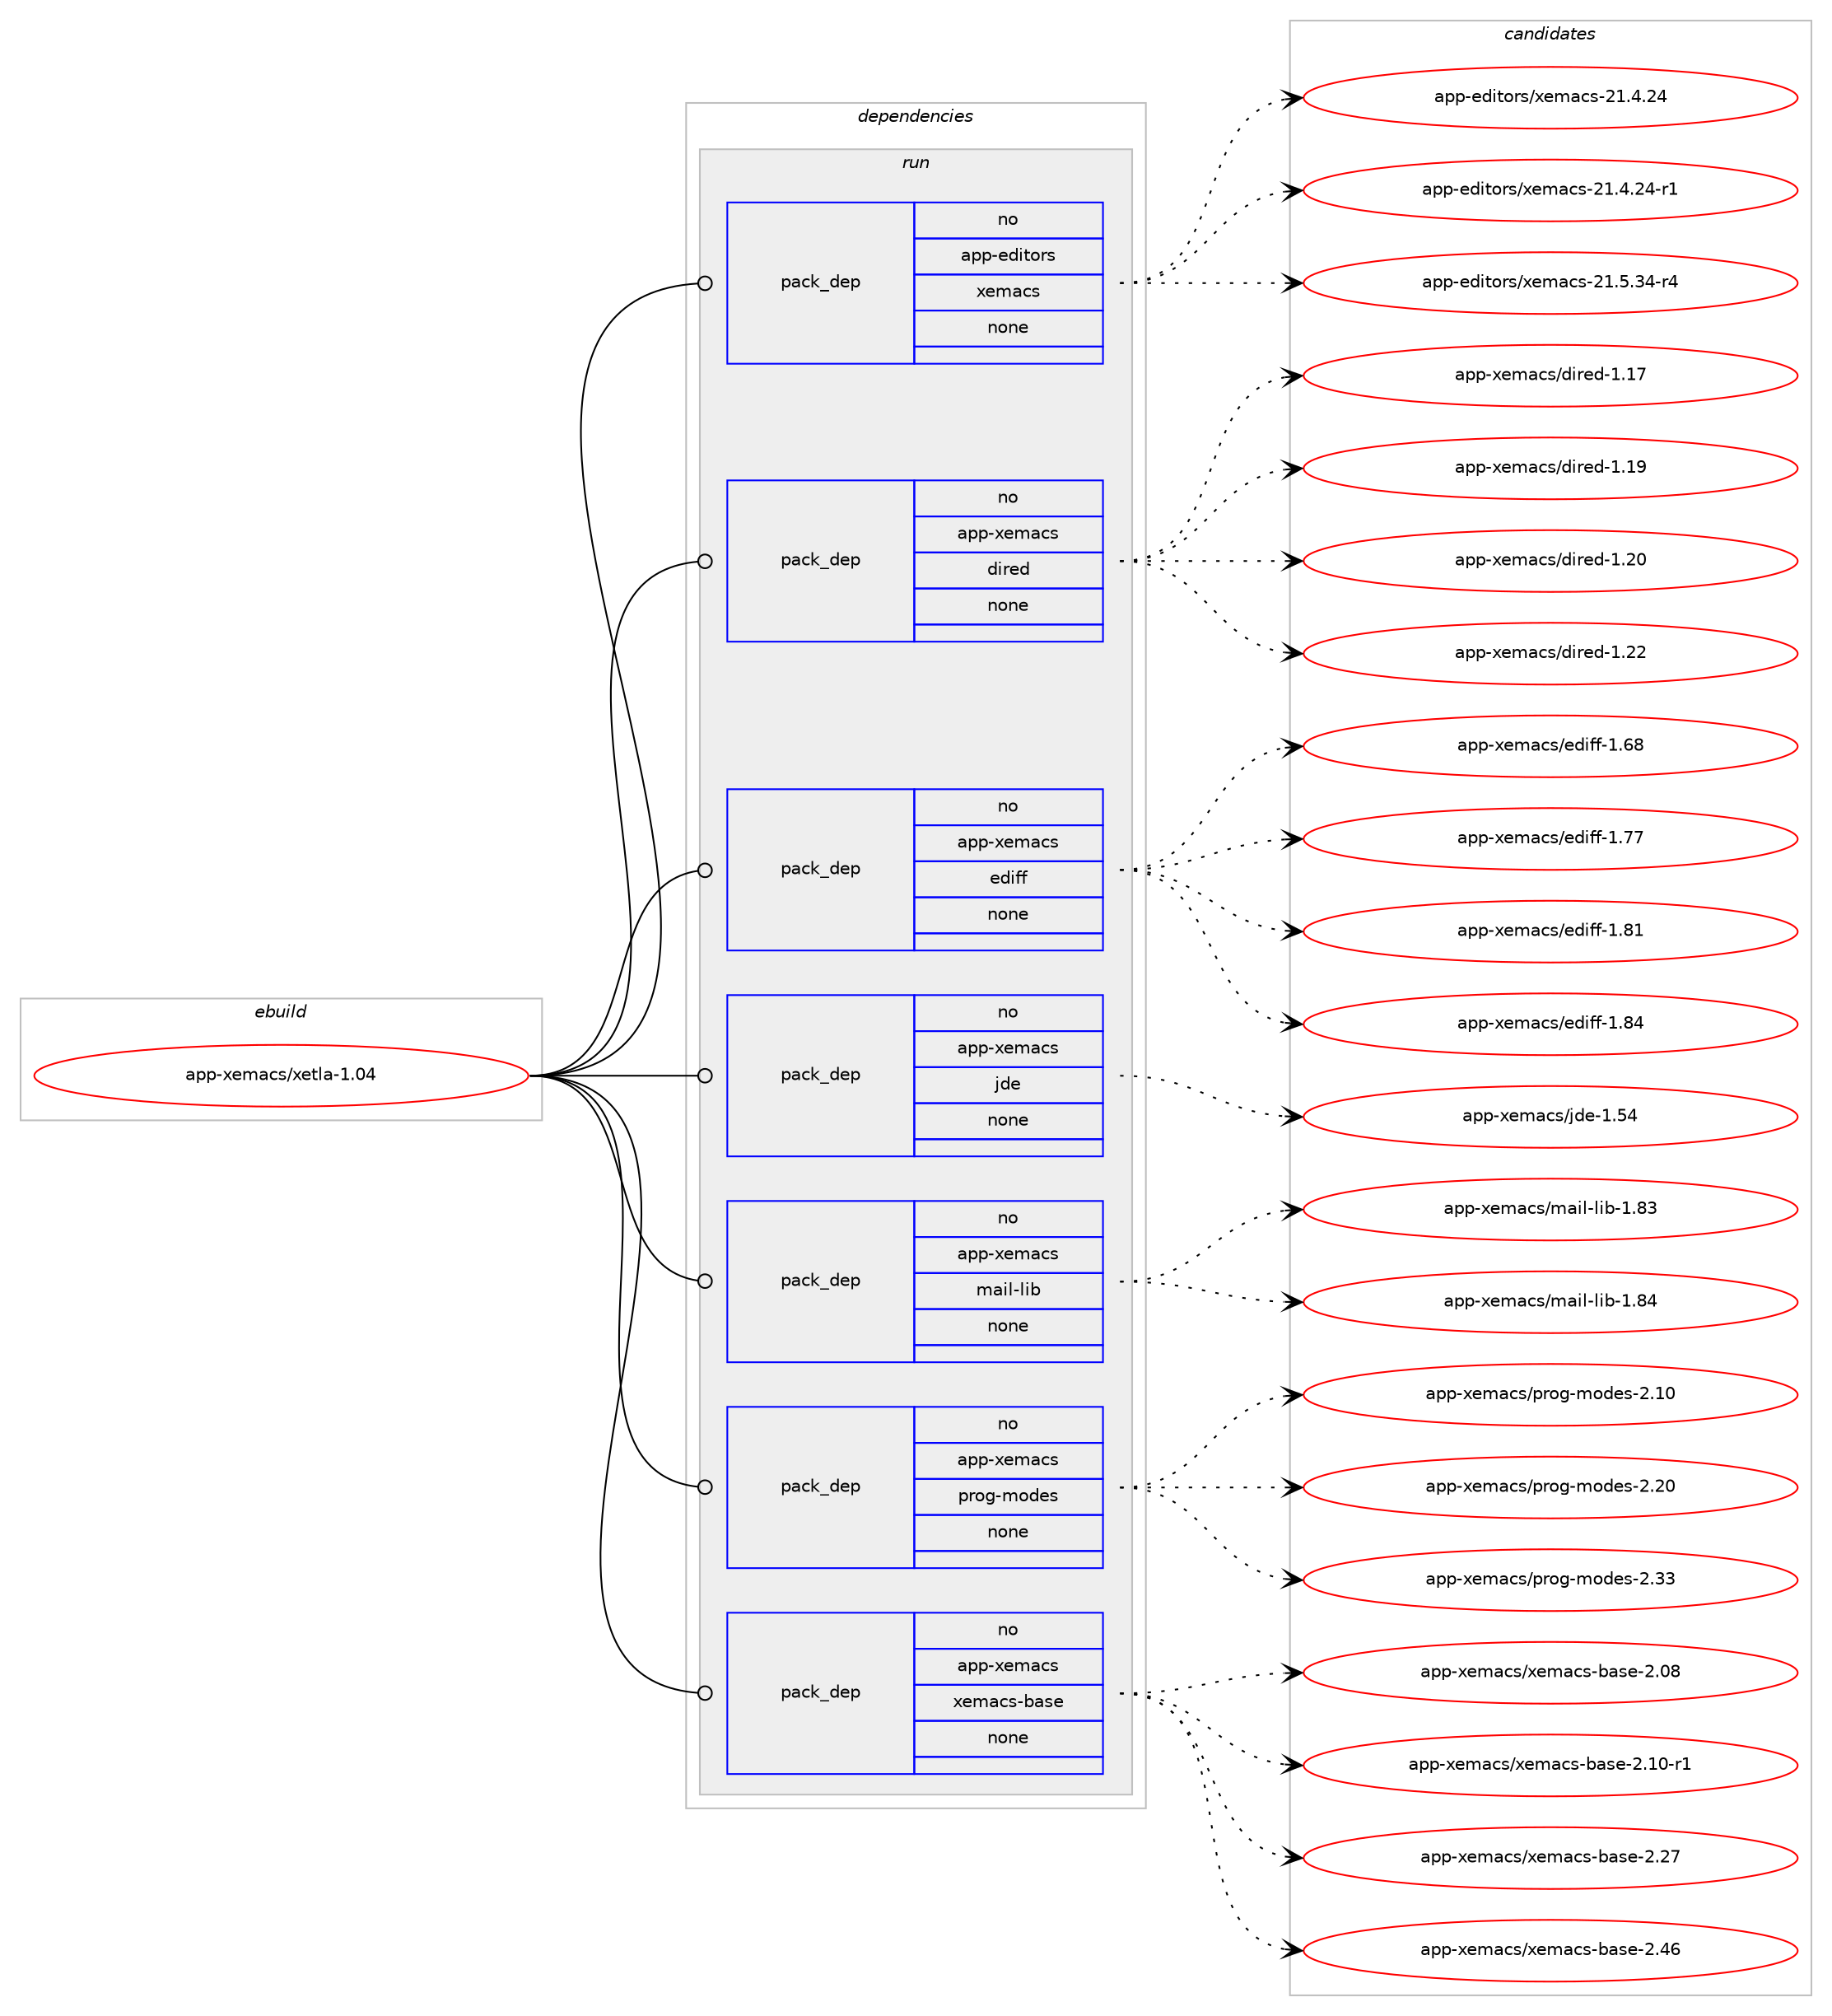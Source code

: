 digraph prolog {

# *************
# Graph options
# *************

newrank=true;
concentrate=true;
compound=true;
graph [rankdir=LR,fontname=Helvetica,fontsize=10,ranksep=1.5];#, ranksep=2.5, nodesep=0.2];
edge  [arrowhead=vee];
node  [fontname=Helvetica,fontsize=10];

# **********
# The ebuild
# **********

subgraph cluster_leftcol {
color=gray;
rank=same;
label=<<i>ebuild</i>>;
id [label="app-xemacs/xetla-1.04", color=red, width=4, href="../app-xemacs/xetla-1.04.svg"];
}

# ****************
# The dependencies
# ****************

subgraph cluster_midcol {
color=gray;
label=<<i>dependencies</i>>;
subgraph cluster_compile {
fillcolor="#eeeeee";
style=filled;
label=<<i>compile</i>>;
}
subgraph cluster_compileandrun {
fillcolor="#eeeeee";
style=filled;
label=<<i>compile and run</i>>;
}
subgraph cluster_run {
fillcolor="#eeeeee";
style=filled;
label=<<i>run</i>>;
subgraph pack384354 {
dependency516164 [label=<<TABLE BORDER="0" CELLBORDER="1" CELLSPACING="0" CELLPADDING="4" WIDTH="220"><TR><TD ROWSPAN="6" CELLPADDING="30">pack_dep</TD></TR><TR><TD WIDTH="110">no</TD></TR><TR><TD>app-editors</TD></TR><TR><TD>xemacs</TD></TR><TR><TD>none</TD></TR><TR><TD></TD></TR></TABLE>>, shape=none, color=blue];
}
id:e -> dependency516164:w [weight=20,style="solid",arrowhead="odot"];
subgraph pack384355 {
dependency516165 [label=<<TABLE BORDER="0" CELLBORDER="1" CELLSPACING="0" CELLPADDING="4" WIDTH="220"><TR><TD ROWSPAN="6" CELLPADDING="30">pack_dep</TD></TR><TR><TD WIDTH="110">no</TD></TR><TR><TD>app-xemacs</TD></TR><TR><TD>dired</TD></TR><TR><TD>none</TD></TR><TR><TD></TD></TR></TABLE>>, shape=none, color=blue];
}
id:e -> dependency516165:w [weight=20,style="solid",arrowhead="odot"];
subgraph pack384356 {
dependency516166 [label=<<TABLE BORDER="0" CELLBORDER="1" CELLSPACING="0" CELLPADDING="4" WIDTH="220"><TR><TD ROWSPAN="6" CELLPADDING="30">pack_dep</TD></TR><TR><TD WIDTH="110">no</TD></TR><TR><TD>app-xemacs</TD></TR><TR><TD>ediff</TD></TR><TR><TD>none</TD></TR><TR><TD></TD></TR></TABLE>>, shape=none, color=blue];
}
id:e -> dependency516166:w [weight=20,style="solid",arrowhead="odot"];
subgraph pack384357 {
dependency516167 [label=<<TABLE BORDER="0" CELLBORDER="1" CELLSPACING="0" CELLPADDING="4" WIDTH="220"><TR><TD ROWSPAN="6" CELLPADDING="30">pack_dep</TD></TR><TR><TD WIDTH="110">no</TD></TR><TR><TD>app-xemacs</TD></TR><TR><TD>jde</TD></TR><TR><TD>none</TD></TR><TR><TD></TD></TR></TABLE>>, shape=none, color=blue];
}
id:e -> dependency516167:w [weight=20,style="solid",arrowhead="odot"];
subgraph pack384358 {
dependency516168 [label=<<TABLE BORDER="0" CELLBORDER="1" CELLSPACING="0" CELLPADDING="4" WIDTH="220"><TR><TD ROWSPAN="6" CELLPADDING="30">pack_dep</TD></TR><TR><TD WIDTH="110">no</TD></TR><TR><TD>app-xemacs</TD></TR><TR><TD>mail-lib</TD></TR><TR><TD>none</TD></TR><TR><TD></TD></TR></TABLE>>, shape=none, color=blue];
}
id:e -> dependency516168:w [weight=20,style="solid",arrowhead="odot"];
subgraph pack384359 {
dependency516169 [label=<<TABLE BORDER="0" CELLBORDER="1" CELLSPACING="0" CELLPADDING="4" WIDTH="220"><TR><TD ROWSPAN="6" CELLPADDING="30">pack_dep</TD></TR><TR><TD WIDTH="110">no</TD></TR><TR><TD>app-xemacs</TD></TR><TR><TD>prog-modes</TD></TR><TR><TD>none</TD></TR><TR><TD></TD></TR></TABLE>>, shape=none, color=blue];
}
id:e -> dependency516169:w [weight=20,style="solid",arrowhead="odot"];
subgraph pack384360 {
dependency516170 [label=<<TABLE BORDER="0" CELLBORDER="1" CELLSPACING="0" CELLPADDING="4" WIDTH="220"><TR><TD ROWSPAN="6" CELLPADDING="30">pack_dep</TD></TR><TR><TD WIDTH="110">no</TD></TR><TR><TD>app-xemacs</TD></TR><TR><TD>xemacs-base</TD></TR><TR><TD>none</TD></TR><TR><TD></TD></TR></TABLE>>, shape=none, color=blue];
}
id:e -> dependency516170:w [weight=20,style="solid",arrowhead="odot"];
}
}

# **************
# The candidates
# **************

subgraph cluster_choices {
rank=same;
color=gray;
label=<<i>candidates</i>>;

subgraph choice384354 {
color=black;
nodesep=1;
choice97112112451011001051161111141154712010110997991154550494652465052 [label="app-editors/xemacs-21.4.24", color=red, width=4,href="../app-editors/xemacs-21.4.24.svg"];
choice971121124510110010511611111411547120101109979911545504946524650524511449 [label="app-editors/xemacs-21.4.24-r1", color=red, width=4,href="../app-editors/xemacs-21.4.24-r1.svg"];
choice971121124510110010511611111411547120101109979911545504946534651524511452 [label="app-editors/xemacs-21.5.34-r4", color=red, width=4,href="../app-editors/xemacs-21.5.34-r4.svg"];
dependency516164:e -> choice97112112451011001051161111141154712010110997991154550494652465052:w [style=dotted,weight="100"];
dependency516164:e -> choice971121124510110010511611111411547120101109979911545504946524650524511449:w [style=dotted,weight="100"];
dependency516164:e -> choice971121124510110010511611111411547120101109979911545504946534651524511452:w [style=dotted,weight="100"];
}
subgraph choice384355 {
color=black;
nodesep=1;
choice97112112451201011099799115471001051141011004549464955 [label="app-xemacs/dired-1.17", color=red, width=4,href="../app-xemacs/dired-1.17.svg"];
choice97112112451201011099799115471001051141011004549464957 [label="app-xemacs/dired-1.19", color=red, width=4,href="../app-xemacs/dired-1.19.svg"];
choice97112112451201011099799115471001051141011004549465048 [label="app-xemacs/dired-1.20", color=red, width=4,href="../app-xemacs/dired-1.20.svg"];
choice97112112451201011099799115471001051141011004549465050 [label="app-xemacs/dired-1.22", color=red, width=4,href="../app-xemacs/dired-1.22.svg"];
dependency516165:e -> choice97112112451201011099799115471001051141011004549464955:w [style=dotted,weight="100"];
dependency516165:e -> choice97112112451201011099799115471001051141011004549464957:w [style=dotted,weight="100"];
dependency516165:e -> choice97112112451201011099799115471001051141011004549465048:w [style=dotted,weight="100"];
dependency516165:e -> choice97112112451201011099799115471001051141011004549465050:w [style=dotted,weight="100"];
}
subgraph choice384356 {
color=black;
nodesep=1;
choice97112112451201011099799115471011001051021024549465456 [label="app-xemacs/ediff-1.68", color=red, width=4,href="../app-xemacs/ediff-1.68.svg"];
choice97112112451201011099799115471011001051021024549465555 [label="app-xemacs/ediff-1.77", color=red, width=4,href="../app-xemacs/ediff-1.77.svg"];
choice97112112451201011099799115471011001051021024549465649 [label="app-xemacs/ediff-1.81", color=red, width=4,href="../app-xemacs/ediff-1.81.svg"];
choice97112112451201011099799115471011001051021024549465652 [label="app-xemacs/ediff-1.84", color=red, width=4,href="../app-xemacs/ediff-1.84.svg"];
dependency516166:e -> choice97112112451201011099799115471011001051021024549465456:w [style=dotted,weight="100"];
dependency516166:e -> choice97112112451201011099799115471011001051021024549465555:w [style=dotted,weight="100"];
dependency516166:e -> choice97112112451201011099799115471011001051021024549465649:w [style=dotted,weight="100"];
dependency516166:e -> choice97112112451201011099799115471011001051021024549465652:w [style=dotted,weight="100"];
}
subgraph choice384357 {
color=black;
nodesep=1;
choice97112112451201011099799115471061001014549465352 [label="app-xemacs/jde-1.54", color=red, width=4,href="../app-xemacs/jde-1.54.svg"];
dependency516167:e -> choice97112112451201011099799115471061001014549465352:w [style=dotted,weight="100"];
}
subgraph choice384358 {
color=black;
nodesep=1;
choice97112112451201011099799115471099710510845108105984549465651 [label="app-xemacs/mail-lib-1.83", color=red, width=4,href="../app-xemacs/mail-lib-1.83.svg"];
choice97112112451201011099799115471099710510845108105984549465652 [label="app-xemacs/mail-lib-1.84", color=red, width=4,href="../app-xemacs/mail-lib-1.84.svg"];
dependency516168:e -> choice97112112451201011099799115471099710510845108105984549465651:w [style=dotted,weight="100"];
dependency516168:e -> choice97112112451201011099799115471099710510845108105984549465652:w [style=dotted,weight="100"];
}
subgraph choice384359 {
color=black;
nodesep=1;
choice9711211245120101109979911547112114111103451091111001011154550464948 [label="app-xemacs/prog-modes-2.10", color=red, width=4,href="../app-xemacs/prog-modes-2.10.svg"];
choice9711211245120101109979911547112114111103451091111001011154550465048 [label="app-xemacs/prog-modes-2.20", color=red, width=4,href="../app-xemacs/prog-modes-2.20.svg"];
choice9711211245120101109979911547112114111103451091111001011154550465151 [label="app-xemacs/prog-modes-2.33", color=red, width=4,href="../app-xemacs/prog-modes-2.33.svg"];
dependency516169:e -> choice9711211245120101109979911547112114111103451091111001011154550464948:w [style=dotted,weight="100"];
dependency516169:e -> choice9711211245120101109979911547112114111103451091111001011154550465048:w [style=dotted,weight="100"];
dependency516169:e -> choice9711211245120101109979911547112114111103451091111001011154550465151:w [style=dotted,weight="100"];
}
subgraph choice384360 {
color=black;
nodesep=1;
choice971121124512010110997991154712010110997991154598971151014550464856 [label="app-xemacs/xemacs-base-2.08", color=red, width=4,href="../app-xemacs/xemacs-base-2.08.svg"];
choice9711211245120101109979911547120101109979911545989711510145504649484511449 [label="app-xemacs/xemacs-base-2.10-r1", color=red, width=4,href="../app-xemacs/xemacs-base-2.10-r1.svg"];
choice971121124512010110997991154712010110997991154598971151014550465055 [label="app-xemacs/xemacs-base-2.27", color=red, width=4,href="../app-xemacs/xemacs-base-2.27.svg"];
choice971121124512010110997991154712010110997991154598971151014550465254 [label="app-xemacs/xemacs-base-2.46", color=red, width=4,href="../app-xemacs/xemacs-base-2.46.svg"];
dependency516170:e -> choice971121124512010110997991154712010110997991154598971151014550464856:w [style=dotted,weight="100"];
dependency516170:e -> choice9711211245120101109979911547120101109979911545989711510145504649484511449:w [style=dotted,weight="100"];
dependency516170:e -> choice971121124512010110997991154712010110997991154598971151014550465055:w [style=dotted,weight="100"];
dependency516170:e -> choice971121124512010110997991154712010110997991154598971151014550465254:w [style=dotted,weight="100"];
}
}

}
